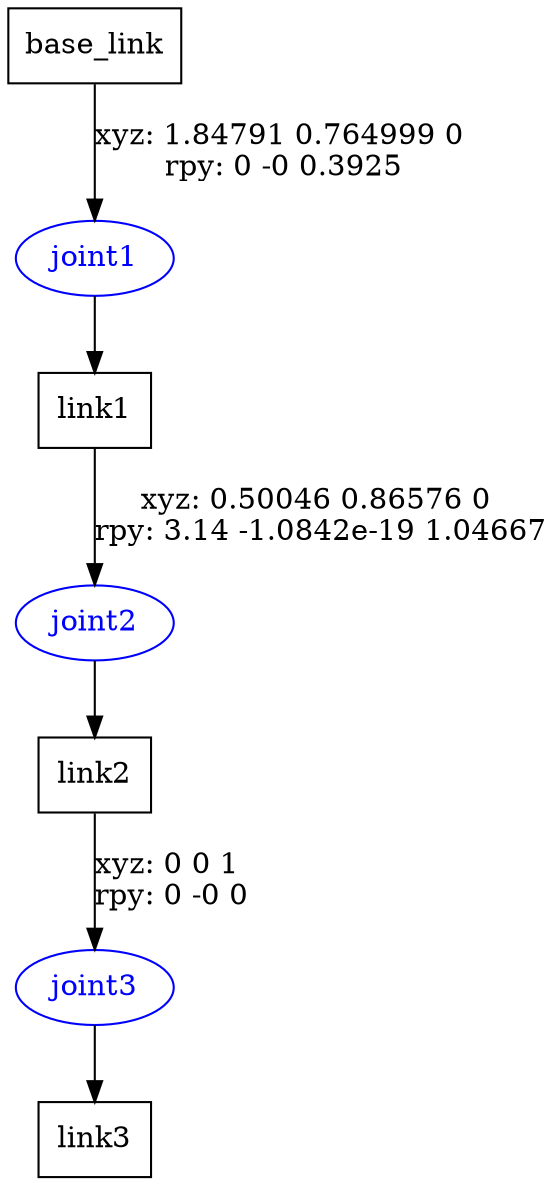 digraph G {
node [shape=box];
"base_link" [label="base_link"];
"link1" [label="link1"];
"link2" [label="link2"];
"link3" [label="link3"];
node [shape=ellipse, color=blue, fontcolor=blue];
"base_link" -> "joint1" [label="xyz: 1.84791 0.764999 0 \nrpy: 0 -0 0.3925"]
"joint1" -> "link1"
"link1" -> "joint2" [label="xyz: 0.50046 0.86576 0 \nrpy: 3.14 -1.0842e-19 1.04667"]
"joint2" -> "link2"
"link2" -> "joint3" [label="xyz: 0 0 1 \nrpy: 0 -0 0"]
"joint3" -> "link3"
}
